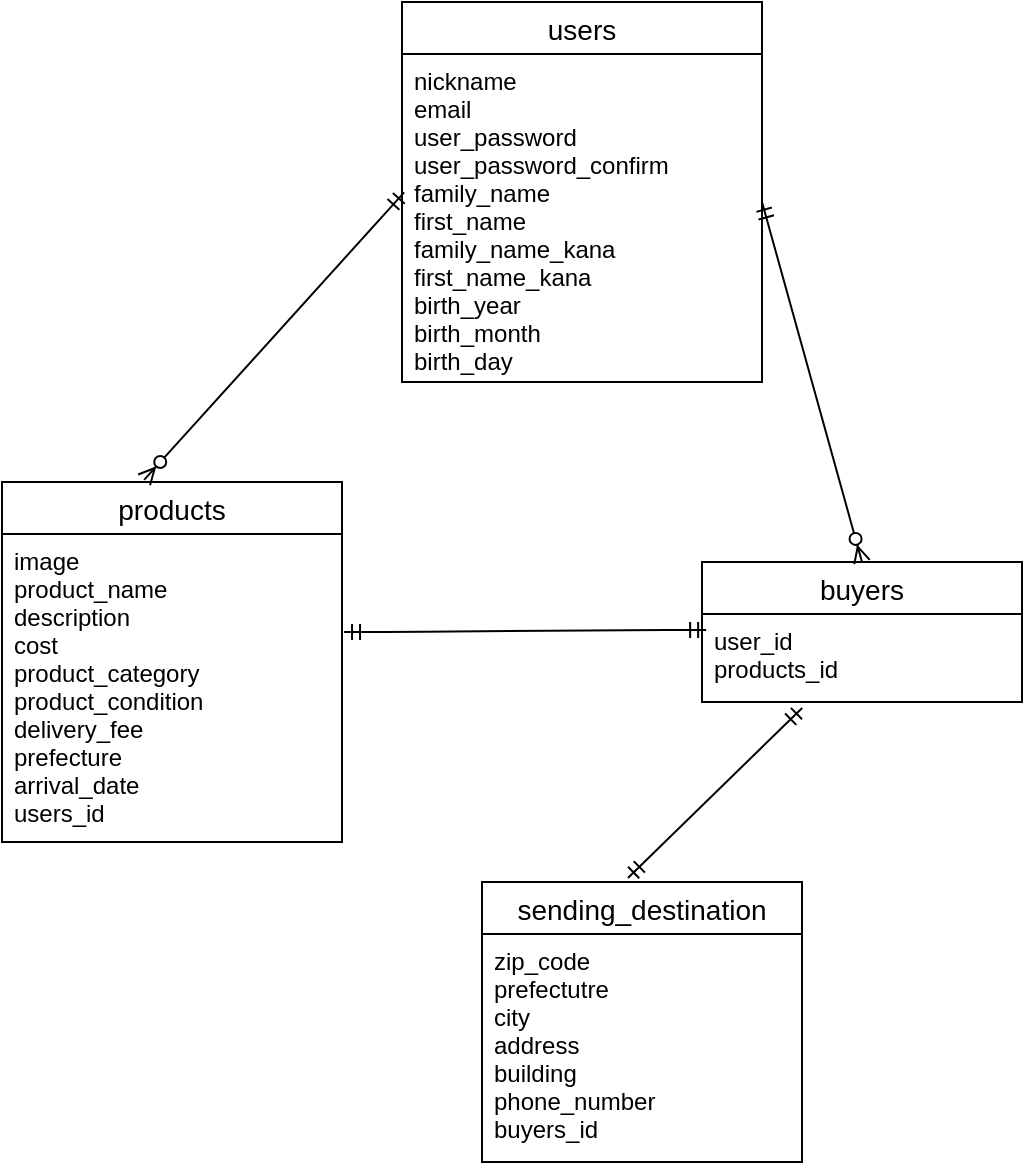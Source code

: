 <mxfile version="13.6.5">
    <diagram id="eShJZY6K8393UbNbGidD" name="ページ2">
        <mxGraphModel dx="728" dy="1849" grid="1" gridSize="10" guides="1" tooltips="1" connect="1" arrows="1" fold="1" page="1" pageScale="1" pageWidth="827" pageHeight="1169" math="0" shadow="0">
            <root>
                <mxCell id="cofDOdmJugTNxf_Shgdc-0"/>
                <mxCell id="cofDOdmJugTNxf_Shgdc-1" parent="cofDOdmJugTNxf_Shgdc-0"/>
                <mxCell id="cofDOdmJugTNxf_Shgdc-2" value="users" style="swimlane;fontStyle=0;childLayout=stackLayout;horizontal=1;startSize=26;horizontalStack=0;resizeParent=1;resizeParentMax=0;resizeLast=0;collapsible=1;marginBottom=0;align=center;fontSize=14;" parent="cofDOdmJugTNxf_Shgdc-1" vertex="1">
                    <mxGeometry x="280" y="-840" width="180" height="190" as="geometry">
                        <mxRectangle x="90" y="-260" width="50" height="26" as="alternateBounds"/>
                    </mxGeometry>
                </mxCell>
                <mxCell id="cofDOdmJugTNxf_Shgdc-3" value="nickname&#10;email&#10;user_password&#10;user_password_confirm&#10;family_name&#10;first_name&#10;family_name_kana&#10;first_name_kana&#10;birth_year&#10;birth_month&#10;birth_day&#10;" style="text;strokeColor=none;fillColor=none;spacingLeft=4;spacingRight=4;overflow=hidden;rotatable=0;points=[[0,0.5],[1,0.5]];portConstraint=eastwest;fontSize=12;" parent="cofDOdmJugTNxf_Shgdc-2" vertex="1">
                    <mxGeometry y="26" width="180" height="164" as="geometry"/>
                </mxCell>
                <mxCell id="ySLQjMdkeZk-9NzrBy-n-3" value="products" style="swimlane;fontStyle=0;childLayout=stackLayout;horizontal=1;startSize=26;horizontalStack=0;resizeParent=1;resizeParentMax=0;resizeLast=0;collapsible=1;marginBottom=0;align=center;fontSize=14;" parent="cofDOdmJugTNxf_Shgdc-1" vertex="1">
                    <mxGeometry x="80" y="-600" width="170" height="180" as="geometry"/>
                </mxCell>
                <mxCell id="ySLQjMdkeZk-9NzrBy-n-5" value="image&#10;product_name&#10;description&#10;cost&#10;product_category&#10;product_condition&#10;delivery_fee&#10;prefecture&#10;arrival_date&#10;users_id&#10;" style="text;strokeColor=none;fillColor=none;spacingLeft=4;spacingRight=4;overflow=hidden;rotatable=0;points=[[0,0.5],[1,0.5]];portConstraint=eastwest;fontSize=12;" parent="ySLQjMdkeZk-9NzrBy-n-3" vertex="1">
                    <mxGeometry y="26" width="170" height="154" as="geometry"/>
                </mxCell>
                <mxCell id="ySLQjMdkeZk-9NzrBy-n-21" value="sending_destination" style="swimlane;fontStyle=0;childLayout=stackLayout;horizontal=1;startSize=26;horizontalStack=0;resizeParent=1;resizeParentMax=0;resizeLast=0;collapsible=1;marginBottom=0;align=center;fontSize=14;" parent="cofDOdmJugTNxf_Shgdc-1" vertex="1">
                    <mxGeometry x="320" y="-400" width="160" height="140" as="geometry"/>
                </mxCell>
                <mxCell id="ySLQjMdkeZk-9NzrBy-n-22" value="zip_code&#10;prefectutre&#10;city&#10;address&#10;building&#10;phone_number&#10;buyers_id" style="text;strokeColor=none;fillColor=none;spacingLeft=4;spacingRight=4;overflow=hidden;rotatable=0;points=[[0,0.5],[1,0.5]];portConstraint=eastwest;fontSize=12;" parent="ySLQjMdkeZk-9NzrBy-n-21" vertex="1">
                    <mxGeometry y="26" width="160" height="114" as="geometry"/>
                </mxCell>
                <mxCell id="5" value="" style="fontSize=12;html=1;endArrow=ERzeroToMany;startArrow=ERmandOne;exitX=0.006;exitY=0.422;exitDx=0;exitDy=0;exitPerimeter=0;entryX=0.418;entryY=-0.006;entryDx=0;entryDy=0;entryPerimeter=0;" edge="1" parent="cofDOdmJugTNxf_Shgdc-1" source="cofDOdmJugTNxf_Shgdc-3" target="ySLQjMdkeZk-9NzrBy-n-3">
                    <mxGeometry width="100" height="100" relative="1" as="geometry">
                        <mxPoint x="270" y="-750" as="sourcePoint"/>
                        <mxPoint x="170" y="-640" as="targetPoint"/>
                    </mxGeometry>
                </mxCell>
                <mxCell id="1" value="buyers" style="swimlane;fontStyle=0;childLayout=stackLayout;horizontal=1;startSize=26;horizontalStack=0;resizeParent=1;resizeParentMax=0;resizeLast=0;collapsible=1;marginBottom=0;align=center;fontSize=14;" vertex="1" parent="cofDOdmJugTNxf_Shgdc-1">
                    <mxGeometry x="430" y="-560" width="160" height="70" as="geometry"/>
                </mxCell>
                <mxCell id="4" value="user_id&#10;products_id" style="text;strokeColor=none;fillColor=none;spacingLeft=4;spacingRight=4;overflow=hidden;rotatable=0;points=[[0,0.5],[1,0.5]];portConstraint=eastwest;fontSize=12;" vertex="1" parent="1">
                    <mxGeometry y="26" width="160" height="44" as="geometry"/>
                </mxCell>
                <mxCell id="8" value="" style="edgeStyle=entityRelationEdgeStyle;fontSize=12;html=1;endArrow=ERmandOne;startArrow=ERmandOne;entryX=0.013;entryY=0.182;entryDx=0;entryDy=0;entryPerimeter=0;exitX=1.006;exitY=0.318;exitDx=0;exitDy=0;exitPerimeter=0;" edge="1" parent="cofDOdmJugTNxf_Shgdc-1" source="ySLQjMdkeZk-9NzrBy-n-5" target="4">
                    <mxGeometry width="100" height="100" relative="1" as="geometry">
                        <mxPoint x="250" y="-526" as="sourcePoint"/>
                        <mxPoint x="430" y="-600" as="targetPoint"/>
                    </mxGeometry>
                </mxCell>
                <mxCell id="10" value="" style="fontSize=12;html=1;endArrow=ERmandOne;startArrow=ERmandOne;entryX=0.313;entryY=1.068;entryDx=0;entryDy=0;entryPerimeter=0;exitX=0.456;exitY=-0.014;exitDx=0;exitDy=0;exitPerimeter=0;" edge="1" parent="cofDOdmJugTNxf_Shgdc-1" source="ySLQjMdkeZk-9NzrBy-n-21" target="4">
                    <mxGeometry width="100" height="100" relative="1" as="geometry">
                        <mxPoint x="390" y="-370" as="sourcePoint"/>
                        <mxPoint x="490" y="-470" as="targetPoint"/>
                    </mxGeometry>
                </mxCell>
                <mxCell id="12" value="" style="fontSize=12;html=1;endArrow=ERzeroToMany;startArrow=ERmandOne;entryX=0.5;entryY=0;entryDx=0;entryDy=0;" edge="1" parent="cofDOdmJugTNxf_Shgdc-1" target="1">
                    <mxGeometry width="100" height="100" relative="1" as="geometry">
                        <mxPoint x="460" y="-740" as="sourcePoint"/>
                        <mxPoint x="560" y="-840" as="targetPoint"/>
                    </mxGeometry>
                </mxCell>
            </root>
        </mxGraphModel>
    </diagram>
</mxfile>